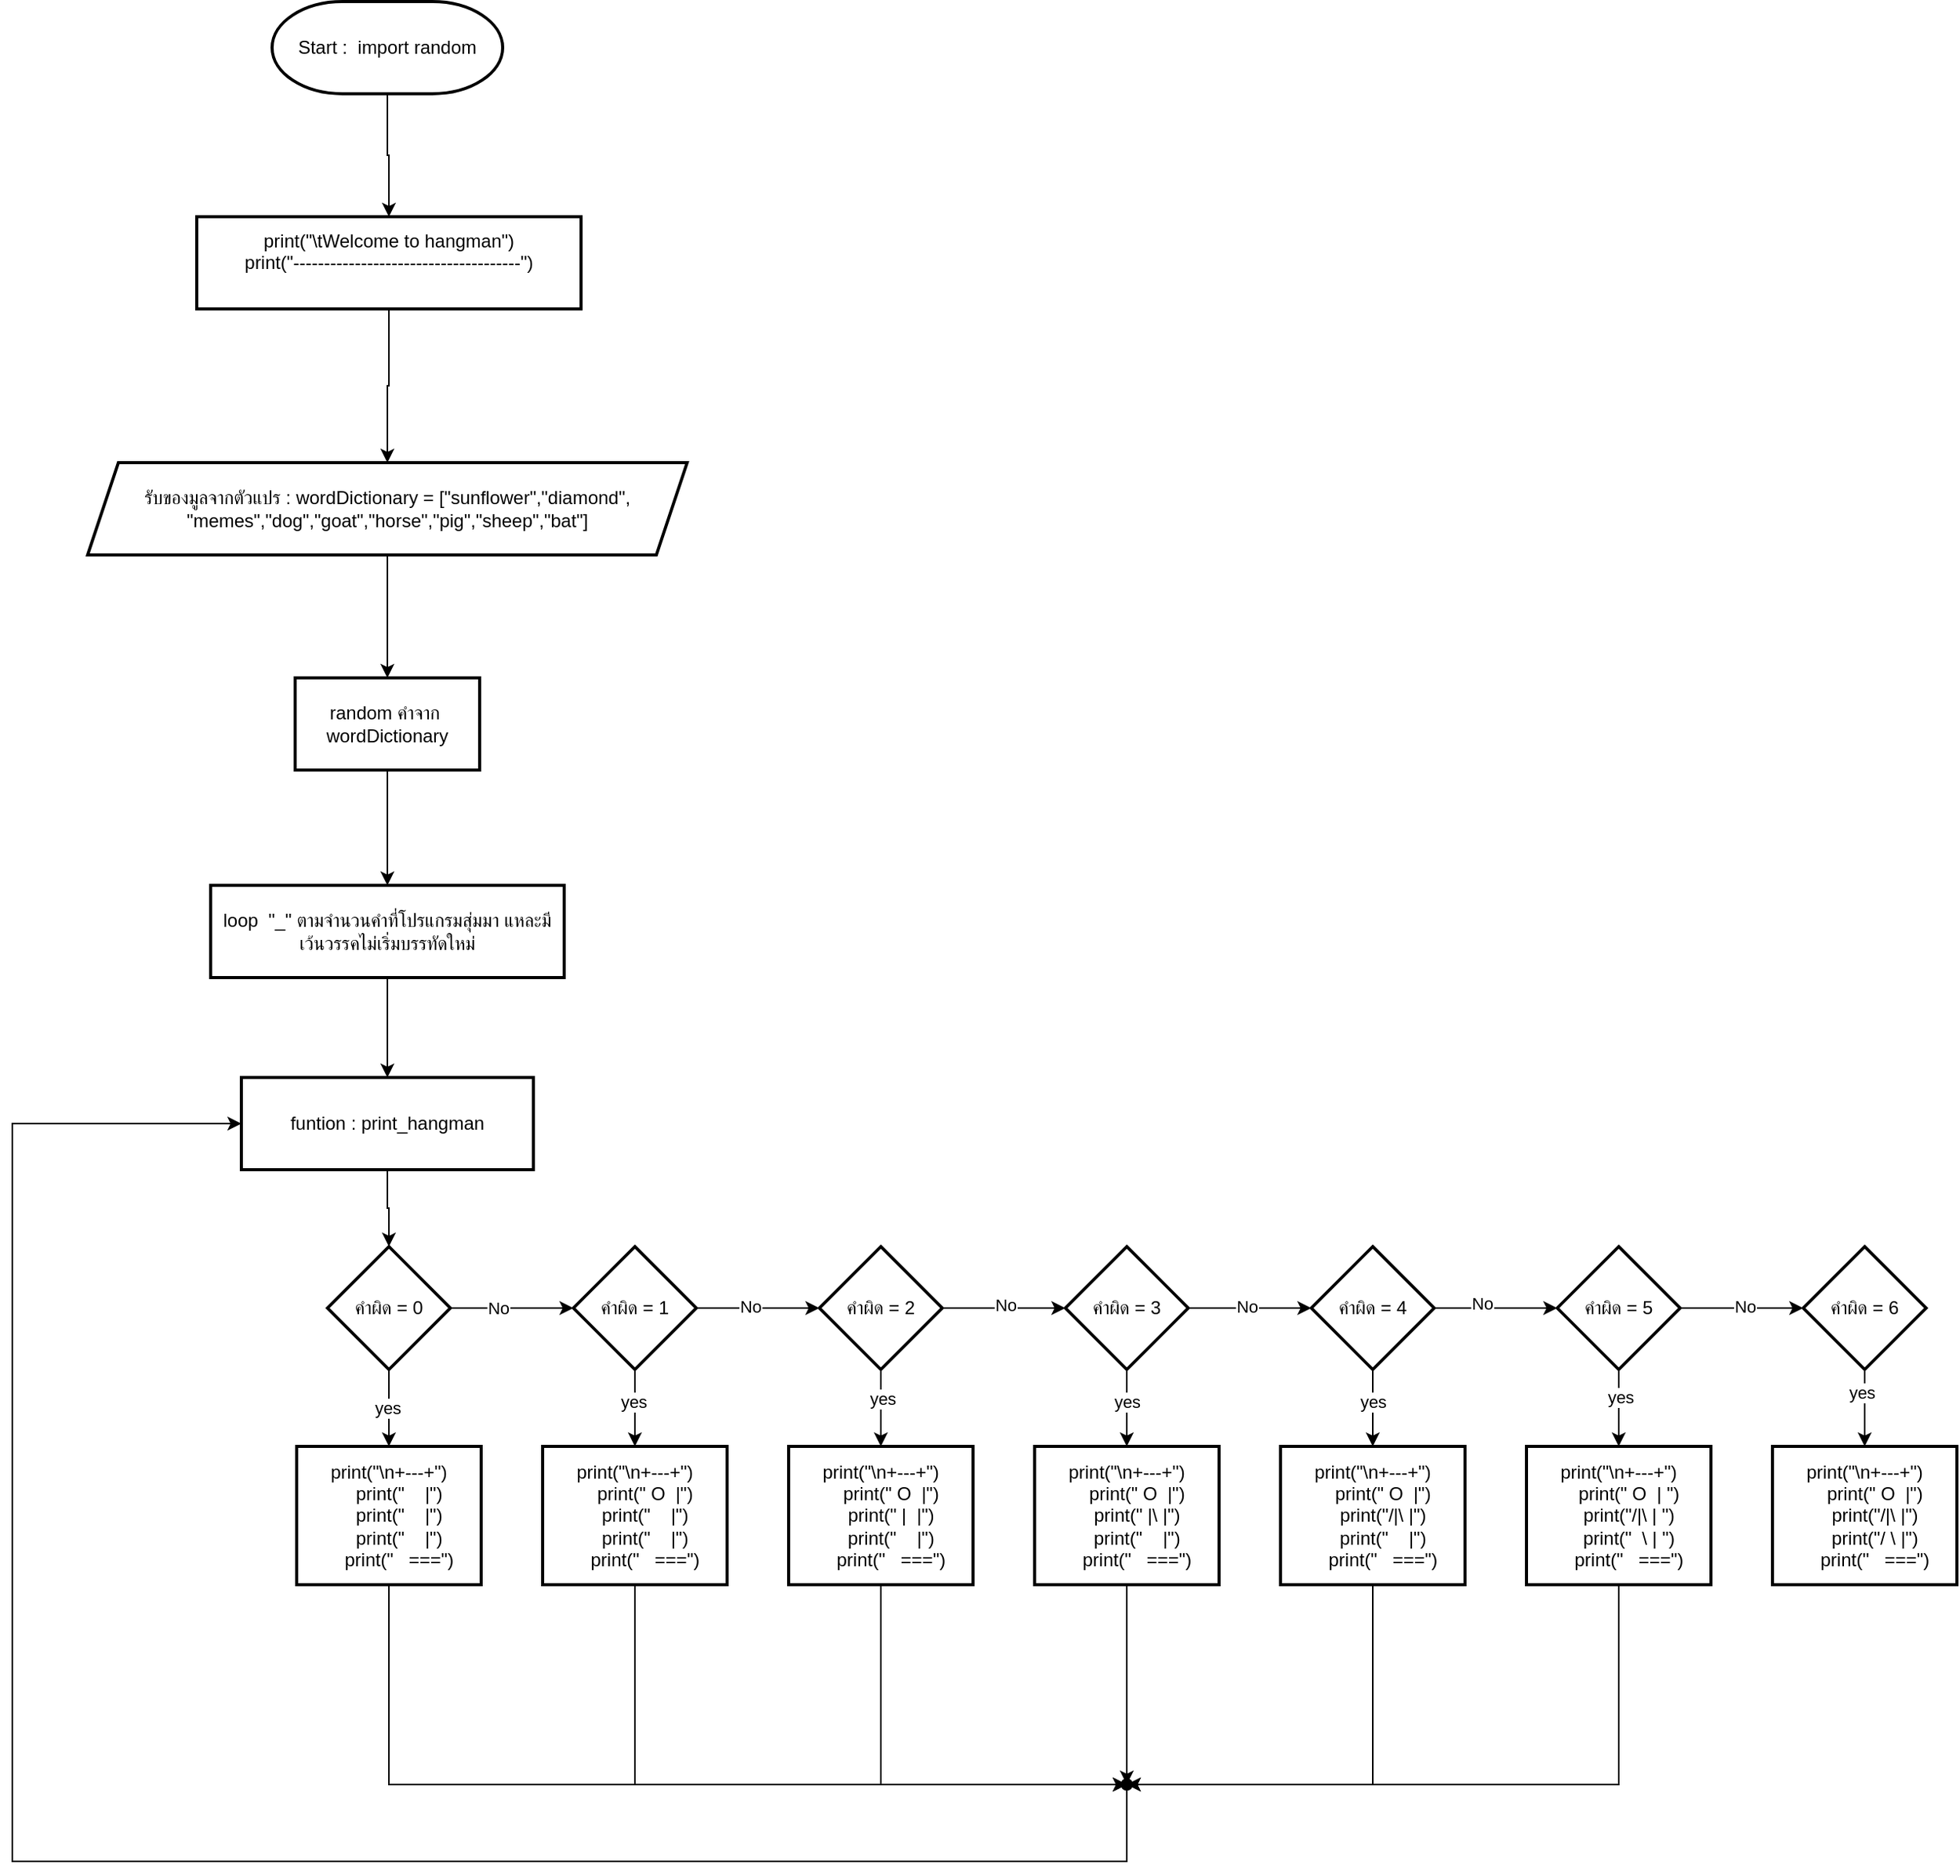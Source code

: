 <mxfile version="23.0.2" type="github">
  <diagram id="C5RBs43oDa-KdzZeNtuy" name="Page-1">
    <mxGraphModel dx="2220" dy="1160" grid="1" gridSize="10" guides="1" tooltips="1" connect="1" arrows="1" fold="1" page="1" pageScale="1" pageWidth="827" pageHeight="1169" math="0" shadow="0">
      <root>
        <mxCell id="WIyWlLk6GJQsqaUBKTNV-0" />
        <mxCell id="WIyWlLk6GJQsqaUBKTNV-1" parent="WIyWlLk6GJQsqaUBKTNV-0" />
        <mxCell id="yTECt2yy7o1h2HZ25cIH-2" value="" style="edgeStyle=orthogonalEdgeStyle;rounded=0;orthogonalLoop=1;jettySize=auto;html=1;" edge="1" parent="WIyWlLk6GJQsqaUBKTNV-1" source="yTECt2yy7o1h2HZ25cIH-0" target="yTECt2yy7o1h2HZ25cIH-1">
          <mxGeometry relative="1" as="geometry" />
        </mxCell>
        <mxCell id="yTECt2yy7o1h2HZ25cIH-0" value="Start :&amp;nbsp; import random" style="strokeWidth=2;html=1;shape=mxgraph.flowchart.terminator;whiteSpace=wrap;" vertex="1" parent="WIyWlLk6GJQsqaUBKTNV-1">
          <mxGeometry x="339" y="10" width="150" height="60" as="geometry" />
        </mxCell>
        <mxCell id="yTECt2yy7o1h2HZ25cIH-4" value="" style="edgeStyle=orthogonalEdgeStyle;rounded=0;orthogonalLoop=1;jettySize=auto;html=1;" edge="1" parent="WIyWlLk6GJQsqaUBKTNV-1" source="yTECt2yy7o1h2HZ25cIH-1" target="yTECt2yy7o1h2HZ25cIH-3">
          <mxGeometry relative="1" as="geometry" />
        </mxCell>
        <mxCell id="yTECt2yy7o1h2HZ25cIH-1" value="&lt;div&gt;print(&quot;\tWelcome to hangman&quot;)&lt;/div&gt;&lt;div&gt;print(&quot;-------------------------------------&quot;)&lt;/div&gt;&lt;div&gt;&lt;br&gt;&lt;/div&gt;" style="whiteSpace=wrap;html=1;strokeWidth=2;align=center;" vertex="1" parent="WIyWlLk6GJQsqaUBKTNV-1">
          <mxGeometry x="290" y="150" width="250" height="60" as="geometry" />
        </mxCell>
        <mxCell id="yTECt2yy7o1h2HZ25cIH-6" value="" style="edgeStyle=orthogonalEdgeStyle;rounded=0;orthogonalLoop=1;jettySize=auto;html=1;" edge="1" parent="WIyWlLk6GJQsqaUBKTNV-1" source="yTECt2yy7o1h2HZ25cIH-3" target="yTECt2yy7o1h2HZ25cIH-5">
          <mxGeometry relative="1" as="geometry" />
        </mxCell>
        <mxCell id="yTECt2yy7o1h2HZ25cIH-3" value="รับของมูลจากตัวแปร : wordDictionary = [&quot;sunflower&quot;,&quot;diamond&quot;,&lt;br&gt;&quot;memes&quot;,&quot;dog&quot;,&quot;goat&quot;,&quot;horse&quot;,&quot;pig&quot;,&quot;sheep&quot;,&quot;bat&quot;]" style="shape=parallelogram;perimeter=parallelogramPerimeter;whiteSpace=wrap;html=1;fixedSize=1;strokeWidth=2;" vertex="1" parent="WIyWlLk6GJQsqaUBKTNV-1">
          <mxGeometry x="219" y="310" width="390" height="60" as="geometry" />
        </mxCell>
        <mxCell id="yTECt2yy7o1h2HZ25cIH-8" value="" style="edgeStyle=orthogonalEdgeStyle;rounded=0;orthogonalLoop=1;jettySize=auto;html=1;" edge="1" parent="WIyWlLk6GJQsqaUBKTNV-1" source="yTECt2yy7o1h2HZ25cIH-5" target="yTECt2yy7o1h2HZ25cIH-7">
          <mxGeometry relative="1" as="geometry" />
        </mxCell>
        <mxCell id="yTECt2yy7o1h2HZ25cIH-5" value="random คำจาก&amp;nbsp; wordDictionary" style="whiteSpace=wrap;html=1;strokeWidth=2;" vertex="1" parent="WIyWlLk6GJQsqaUBKTNV-1">
          <mxGeometry x="354" y="450" width="120" height="60" as="geometry" />
        </mxCell>
        <mxCell id="yTECt2yy7o1h2HZ25cIH-10" value="" style="edgeStyle=orthogonalEdgeStyle;rounded=0;orthogonalLoop=1;jettySize=auto;html=1;" edge="1" parent="WIyWlLk6GJQsqaUBKTNV-1" source="yTECt2yy7o1h2HZ25cIH-7" target="yTECt2yy7o1h2HZ25cIH-9">
          <mxGeometry relative="1" as="geometry" />
        </mxCell>
        <mxCell id="yTECt2yy7o1h2HZ25cIH-7" value="loop&amp;nbsp; &quot;_&quot; ตามจำนวนคำที่โปรแกรมสุ่มมา แหละมีเว้นวรรคไม่เริ่มบรรทัดใหม่" style="whiteSpace=wrap;html=1;strokeWidth=2;" vertex="1" parent="WIyWlLk6GJQsqaUBKTNV-1">
          <mxGeometry x="299" y="585" width="230" height="60" as="geometry" />
        </mxCell>
        <mxCell id="yTECt2yy7o1h2HZ25cIH-15" value="" style="edgeStyle=orthogonalEdgeStyle;rounded=0;orthogonalLoop=1;jettySize=auto;html=1;" edge="1" parent="WIyWlLk6GJQsqaUBKTNV-1" source="yTECt2yy7o1h2HZ25cIH-9" target="yTECt2yy7o1h2HZ25cIH-14">
          <mxGeometry relative="1" as="geometry" />
        </mxCell>
        <mxCell id="yTECt2yy7o1h2HZ25cIH-9" value="funtion :&amp;nbsp;print_hangman" style="whiteSpace=wrap;html=1;strokeWidth=2;" vertex="1" parent="WIyWlLk6GJQsqaUBKTNV-1">
          <mxGeometry x="319" y="710" width="190" height="60" as="geometry" />
        </mxCell>
        <mxCell id="yTECt2yy7o1h2HZ25cIH-28" style="edgeStyle=orthogonalEdgeStyle;rounded=0;orthogonalLoop=1;jettySize=auto;html=1;" edge="1" parent="WIyWlLk6GJQsqaUBKTNV-1" source="yTECt2yy7o1h2HZ25cIH-14" target="yTECt2yy7o1h2HZ25cIH-24">
          <mxGeometry relative="1" as="geometry" />
        </mxCell>
        <mxCell id="yTECt2yy7o1h2HZ25cIH-31" value="yes" style="edgeLabel;html=1;align=center;verticalAlign=middle;resizable=0;points=[];" vertex="1" connectable="0" parent="yTECt2yy7o1h2HZ25cIH-28">
          <mxGeometry x="-0.024" y="-1" relative="1" as="geometry">
            <mxPoint as="offset" />
          </mxGeometry>
        </mxCell>
        <mxCell id="yTECt2yy7o1h2HZ25cIH-33" value="" style="edgeStyle=orthogonalEdgeStyle;rounded=0;orthogonalLoop=1;jettySize=auto;html=1;" edge="1" parent="WIyWlLk6GJQsqaUBKTNV-1" source="yTECt2yy7o1h2HZ25cIH-14" target="yTECt2yy7o1h2HZ25cIH-32">
          <mxGeometry relative="1" as="geometry" />
        </mxCell>
        <mxCell id="yTECt2yy7o1h2HZ25cIH-34" value="No" style="edgeLabel;html=1;align=center;verticalAlign=middle;resizable=0;points=[];" vertex="1" connectable="0" parent="yTECt2yy7o1h2HZ25cIH-33">
          <mxGeometry x="-0.236" relative="1" as="geometry">
            <mxPoint as="offset" />
          </mxGeometry>
        </mxCell>
        <mxCell id="yTECt2yy7o1h2HZ25cIH-14" value="คำผิด = 0" style="rhombus;whiteSpace=wrap;html=1;strokeWidth=2;" vertex="1" parent="WIyWlLk6GJQsqaUBKTNV-1">
          <mxGeometry x="375" y="820" width="80" height="80" as="geometry" />
        </mxCell>
        <mxCell id="yTECt2yy7o1h2HZ25cIH-74" style="edgeStyle=orthogonalEdgeStyle;rounded=0;orthogonalLoop=1;jettySize=auto;html=1;entryX=-0.078;entryY=0.481;entryDx=0;entryDy=0;entryPerimeter=0;" edge="1" parent="WIyWlLk6GJQsqaUBKTNV-1" source="yTECt2yy7o1h2HZ25cIH-24" target="yTECt2yy7o1h2HZ25cIH-68">
          <mxGeometry relative="1" as="geometry">
            <mxPoint x="450" y="1170" as="targetPoint" />
            <Array as="points">
              <mxPoint x="415" y="1170" />
            </Array>
          </mxGeometry>
        </mxCell>
        <mxCell id="yTECt2yy7o1h2HZ25cIH-24" value="&lt;div&gt;print(&quot;\n+---+&quot;)&lt;/div&gt;&lt;div&gt;&amp;nbsp; &amp;nbsp; print(&quot;&amp;nbsp; &amp;nbsp; |&quot;)&lt;/div&gt;&lt;div&gt;&amp;nbsp; &amp;nbsp; print(&quot;&amp;nbsp; &amp;nbsp; |&quot;)&lt;/div&gt;&lt;div&gt;&amp;nbsp; &amp;nbsp; print(&quot;&amp;nbsp; &amp;nbsp; |&quot;)&lt;/div&gt;&lt;div&gt;&amp;nbsp; &amp;nbsp; print(&quot;&amp;nbsp; &amp;nbsp;===&quot;)&lt;/div&gt;" style="whiteSpace=wrap;html=1;sketch=0;strokeWidth=2;" vertex="1" parent="WIyWlLk6GJQsqaUBKTNV-1">
          <mxGeometry x="355" y="950" width="120" height="90" as="geometry" />
        </mxCell>
        <mxCell id="yTECt2yy7o1h2HZ25cIH-36" value="" style="edgeStyle=orthogonalEdgeStyle;rounded=0;orthogonalLoop=1;jettySize=auto;html=1;" edge="1" parent="WIyWlLk6GJQsqaUBKTNV-1" source="yTECt2yy7o1h2HZ25cIH-32" target="yTECt2yy7o1h2HZ25cIH-35">
          <mxGeometry relative="1" as="geometry" />
        </mxCell>
        <mxCell id="yTECt2yy7o1h2HZ25cIH-37" value="yes" style="edgeLabel;html=1;align=center;verticalAlign=middle;resizable=0;points=[];" vertex="1" connectable="0" parent="yTECt2yy7o1h2HZ25cIH-36">
          <mxGeometry x="-0.156" y="-1" relative="1" as="geometry">
            <mxPoint as="offset" />
          </mxGeometry>
        </mxCell>
        <mxCell id="yTECt2yy7o1h2HZ25cIH-39" value="" style="edgeStyle=orthogonalEdgeStyle;rounded=0;orthogonalLoop=1;jettySize=auto;html=1;" edge="1" parent="WIyWlLk6GJQsqaUBKTNV-1" source="yTECt2yy7o1h2HZ25cIH-32" target="yTECt2yy7o1h2HZ25cIH-38">
          <mxGeometry relative="1" as="geometry" />
        </mxCell>
        <mxCell id="yTECt2yy7o1h2HZ25cIH-43" value="No" style="edgeLabel;html=1;align=center;verticalAlign=middle;resizable=0;points=[];" vertex="1" connectable="0" parent="yTECt2yy7o1h2HZ25cIH-39">
          <mxGeometry x="-0.134" y="1" relative="1" as="geometry">
            <mxPoint as="offset" />
          </mxGeometry>
        </mxCell>
        <mxCell id="yTECt2yy7o1h2HZ25cIH-32" value="คำผิด = 1" style="rhombus;whiteSpace=wrap;html=1;strokeWidth=2;" vertex="1" parent="WIyWlLk6GJQsqaUBKTNV-1">
          <mxGeometry x="535" y="820" width="80" height="80" as="geometry" />
        </mxCell>
        <mxCell id="yTECt2yy7o1h2HZ25cIH-75" style="edgeStyle=orthogonalEdgeStyle;rounded=0;orthogonalLoop=1;jettySize=auto;html=1;entryX=-0.223;entryY=0.198;entryDx=0;entryDy=0;entryPerimeter=0;" edge="1" parent="WIyWlLk6GJQsqaUBKTNV-1" source="yTECt2yy7o1h2HZ25cIH-35" target="yTECt2yy7o1h2HZ25cIH-68">
          <mxGeometry relative="1" as="geometry">
            <mxPoint x="575" y="1170" as="targetPoint" />
            <Array as="points">
              <mxPoint x="575" y="1170" />
            </Array>
          </mxGeometry>
        </mxCell>
        <mxCell id="yTECt2yy7o1h2HZ25cIH-35" value="&lt;div&gt;print(&quot;\n+---+&quot;)&lt;/div&gt;&lt;div&gt;&amp;nbsp; &amp;nbsp; print(&quot; O&amp;nbsp; |&quot;)&lt;/div&gt;&lt;div&gt;&amp;nbsp; &amp;nbsp; print(&quot;&amp;nbsp; &amp;nbsp; |&quot;)&lt;/div&gt;&lt;div&gt;&amp;nbsp; &amp;nbsp; print(&quot;&amp;nbsp; &amp;nbsp; |&quot;)&lt;/div&gt;&lt;div&gt;&amp;nbsp; &amp;nbsp; print(&quot;&amp;nbsp; &amp;nbsp;===&quot;)&lt;/div&gt;" style="whiteSpace=wrap;html=1;strokeWidth=2;" vertex="1" parent="WIyWlLk6GJQsqaUBKTNV-1">
          <mxGeometry x="515" y="950" width="120" height="90" as="geometry" />
        </mxCell>
        <mxCell id="yTECt2yy7o1h2HZ25cIH-41" value="" style="edgeStyle=orthogonalEdgeStyle;rounded=0;orthogonalLoop=1;jettySize=auto;html=1;" edge="1" parent="WIyWlLk6GJQsqaUBKTNV-1" source="yTECt2yy7o1h2HZ25cIH-38" target="yTECt2yy7o1h2HZ25cIH-40">
          <mxGeometry relative="1" as="geometry" />
        </mxCell>
        <mxCell id="yTECt2yy7o1h2HZ25cIH-42" value="yes" style="edgeLabel;html=1;align=center;verticalAlign=middle;resizable=0;points=[];" vertex="1" connectable="0" parent="yTECt2yy7o1h2HZ25cIH-41">
          <mxGeometry x="-0.232" y="1" relative="1" as="geometry">
            <mxPoint as="offset" />
          </mxGeometry>
        </mxCell>
        <mxCell id="yTECt2yy7o1h2HZ25cIH-45" value="" style="edgeStyle=orthogonalEdgeStyle;rounded=0;orthogonalLoop=1;jettySize=auto;html=1;" edge="1" parent="WIyWlLk6GJQsqaUBKTNV-1" source="yTECt2yy7o1h2HZ25cIH-38" target="yTECt2yy7o1h2HZ25cIH-44">
          <mxGeometry relative="1" as="geometry" />
        </mxCell>
        <mxCell id="yTECt2yy7o1h2HZ25cIH-48" value="No" style="edgeLabel;html=1;align=center;verticalAlign=middle;resizable=0;points=[];" vertex="1" connectable="0" parent="yTECt2yy7o1h2HZ25cIH-45">
          <mxGeometry x="0.009" y="2" relative="1" as="geometry">
            <mxPoint as="offset" />
          </mxGeometry>
        </mxCell>
        <mxCell id="yTECt2yy7o1h2HZ25cIH-38" value="คำผิด = 2" style="rhombus;whiteSpace=wrap;html=1;strokeWidth=2;" vertex="1" parent="WIyWlLk6GJQsqaUBKTNV-1">
          <mxGeometry x="695" y="820" width="80" height="80" as="geometry" />
        </mxCell>
        <mxCell id="yTECt2yy7o1h2HZ25cIH-76" style="edgeStyle=orthogonalEdgeStyle;rounded=0;orthogonalLoop=1;jettySize=auto;html=1;entryX=0.172;entryY=0.149;entryDx=0;entryDy=0;entryPerimeter=0;" edge="1" parent="WIyWlLk6GJQsqaUBKTNV-1" source="yTECt2yy7o1h2HZ25cIH-40" target="yTECt2yy7o1h2HZ25cIH-68">
          <mxGeometry relative="1" as="geometry">
            <mxPoint x="735" y="1170" as="targetPoint" />
            <Array as="points">
              <mxPoint x="735" y="1170" />
            </Array>
          </mxGeometry>
        </mxCell>
        <mxCell id="yTECt2yy7o1h2HZ25cIH-40" value="&lt;div&gt;print(&quot;\n+---+&quot;)&lt;/div&gt;&lt;div&gt;&amp;nbsp; &amp;nbsp; print(&quot; O&amp;nbsp; |&quot;)&lt;/div&gt;&lt;div&gt;&amp;nbsp; &amp;nbsp; print(&quot; |&amp;nbsp; |&quot;)&lt;/div&gt;&lt;div&gt;&amp;nbsp; &amp;nbsp; print(&quot;&amp;nbsp; &amp;nbsp; |&quot;)&lt;/div&gt;&lt;div&gt;&amp;nbsp; &amp;nbsp; print(&quot;&amp;nbsp; &amp;nbsp;===&quot;)&lt;/div&gt;" style="whiteSpace=wrap;html=1;strokeWidth=2;" vertex="1" parent="WIyWlLk6GJQsqaUBKTNV-1">
          <mxGeometry x="675" y="950" width="120" height="90" as="geometry" />
        </mxCell>
        <mxCell id="yTECt2yy7o1h2HZ25cIH-47" value="" style="edgeStyle=orthogonalEdgeStyle;rounded=0;orthogonalLoop=1;jettySize=auto;html=1;" edge="1" parent="WIyWlLk6GJQsqaUBKTNV-1" source="yTECt2yy7o1h2HZ25cIH-44" target="yTECt2yy7o1h2HZ25cIH-46">
          <mxGeometry relative="1" as="geometry" />
        </mxCell>
        <mxCell id="yTECt2yy7o1h2HZ25cIH-49" value="yes" style="edgeLabel;html=1;align=center;verticalAlign=middle;resizable=0;points=[];" vertex="1" connectable="0" parent="yTECt2yy7o1h2HZ25cIH-47">
          <mxGeometry x="-0.178" relative="1" as="geometry">
            <mxPoint as="offset" />
          </mxGeometry>
        </mxCell>
        <mxCell id="yTECt2yy7o1h2HZ25cIH-51" value="" style="edgeStyle=orthogonalEdgeStyle;rounded=0;orthogonalLoop=1;jettySize=auto;html=1;" edge="1" parent="WIyWlLk6GJQsqaUBKTNV-1" source="yTECt2yy7o1h2HZ25cIH-44" target="yTECt2yy7o1h2HZ25cIH-50">
          <mxGeometry relative="1" as="geometry" />
        </mxCell>
        <mxCell id="yTECt2yy7o1h2HZ25cIH-54" value="No" style="edgeLabel;html=1;align=center;verticalAlign=middle;resizable=0;points=[];" vertex="1" connectable="0" parent="yTECt2yy7o1h2HZ25cIH-51">
          <mxGeometry x="-0.067" y="1" relative="1" as="geometry">
            <mxPoint as="offset" />
          </mxGeometry>
        </mxCell>
        <mxCell id="yTECt2yy7o1h2HZ25cIH-44" value="คำผิด = 3" style="rhombus;whiteSpace=wrap;html=1;strokeWidth=2;" vertex="1" parent="WIyWlLk6GJQsqaUBKTNV-1">
          <mxGeometry x="855" y="820" width="80" height="80" as="geometry" />
        </mxCell>
        <mxCell id="yTECt2yy7o1h2HZ25cIH-46" value="&lt;div&gt;print(&quot;\n+---+&quot;)&lt;/div&gt;&lt;div&gt;&amp;nbsp; &amp;nbsp; print(&quot; O&amp;nbsp; |&quot;)&lt;/div&gt;&lt;div&gt;&amp;nbsp; &amp;nbsp; print(&quot; |\ |&quot;)&lt;/div&gt;&lt;div&gt;&amp;nbsp; &amp;nbsp; print(&quot;&amp;nbsp; &amp;nbsp; |&quot;)&lt;/div&gt;&lt;div&gt;&amp;nbsp; &amp;nbsp; print(&quot;&amp;nbsp; &amp;nbsp;===&quot;)&lt;/div&gt;" style="whiteSpace=wrap;html=1;strokeWidth=2;" vertex="1" parent="WIyWlLk6GJQsqaUBKTNV-1">
          <mxGeometry x="835" y="950" width="120" height="90" as="geometry" />
        </mxCell>
        <mxCell id="yTECt2yy7o1h2HZ25cIH-53" value="" style="edgeStyle=orthogonalEdgeStyle;rounded=0;orthogonalLoop=1;jettySize=auto;html=1;" edge="1" parent="WIyWlLk6GJQsqaUBKTNV-1" source="yTECt2yy7o1h2HZ25cIH-50" target="yTECt2yy7o1h2HZ25cIH-52">
          <mxGeometry relative="1" as="geometry" />
        </mxCell>
        <mxCell id="yTECt2yy7o1h2HZ25cIH-55" value="yes" style="edgeLabel;html=1;align=center;verticalAlign=middle;resizable=0;points=[];" vertex="1" connectable="0" parent="yTECt2yy7o1h2HZ25cIH-53">
          <mxGeometry x="-0.178" relative="1" as="geometry">
            <mxPoint as="offset" />
          </mxGeometry>
        </mxCell>
        <mxCell id="yTECt2yy7o1h2HZ25cIH-57" value="" style="edgeStyle=orthogonalEdgeStyle;rounded=0;orthogonalLoop=1;jettySize=auto;html=1;" edge="1" parent="WIyWlLk6GJQsqaUBKTNV-1" source="yTECt2yy7o1h2HZ25cIH-50" target="yTECt2yy7o1h2HZ25cIH-56">
          <mxGeometry relative="1" as="geometry" />
        </mxCell>
        <mxCell id="yTECt2yy7o1h2HZ25cIH-64" value="No" style="edgeLabel;html=1;align=center;verticalAlign=middle;resizable=0;points=[];" vertex="1" connectable="0" parent="yTECt2yy7o1h2HZ25cIH-57">
          <mxGeometry x="-0.242" y="3" relative="1" as="geometry">
            <mxPoint as="offset" />
          </mxGeometry>
        </mxCell>
        <mxCell id="yTECt2yy7o1h2HZ25cIH-50" value="คำผิด = 4" style="rhombus;whiteSpace=wrap;html=1;strokeWidth=2;" vertex="1" parent="WIyWlLk6GJQsqaUBKTNV-1">
          <mxGeometry x="1015" y="820" width="80" height="80" as="geometry" />
        </mxCell>
        <mxCell id="yTECt2yy7o1h2HZ25cIH-79" style="edgeStyle=orthogonalEdgeStyle;rounded=0;orthogonalLoop=1;jettySize=auto;html=1;entryX=0.814;entryY=0.692;entryDx=0;entryDy=0;entryPerimeter=0;" edge="1" parent="WIyWlLk6GJQsqaUBKTNV-1" source="yTECt2yy7o1h2HZ25cIH-52" target="yTECt2yy7o1h2HZ25cIH-68">
          <mxGeometry relative="1" as="geometry">
            <mxPoint x="1055" y="1170" as="targetPoint" />
            <Array as="points">
              <mxPoint x="1055" y="1170" />
            </Array>
          </mxGeometry>
        </mxCell>
        <mxCell id="yTECt2yy7o1h2HZ25cIH-52" value="&lt;div&gt;print(&quot;\n+---+&quot;)&lt;/div&gt;&lt;div&gt;&amp;nbsp; &amp;nbsp; print(&quot; O&amp;nbsp; |&quot;)&lt;/div&gt;&lt;div&gt;&amp;nbsp; &amp;nbsp; print(&quot;/|\ |&quot;)&lt;/div&gt;&lt;div&gt;&amp;nbsp; &amp;nbsp; print(&quot;&amp;nbsp; &amp;nbsp; |&quot;)&lt;/div&gt;&lt;div&gt;&amp;nbsp; &amp;nbsp; print(&quot;&amp;nbsp; &amp;nbsp;===&quot;)&lt;/div&gt;" style="whiteSpace=wrap;html=1;strokeWidth=2;" vertex="1" parent="WIyWlLk6GJQsqaUBKTNV-1">
          <mxGeometry x="995" y="950" width="120" height="90" as="geometry" />
        </mxCell>
        <mxCell id="yTECt2yy7o1h2HZ25cIH-59" value="" style="edgeStyle=orthogonalEdgeStyle;rounded=0;orthogonalLoop=1;jettySize=auto;html=1;" edge="1" parent="WIyWlLk6GJQsqaUBKTNV-1" source="yTECt2yy7o1h2HZ25cIH-56" target="yTECt2yy7o1h2HZ25cIH-58">
          <mxGeometry relative="1" as="geometry" />
        </mxCell>
        <mxCell id="yTECt2yy7o1h2HZ25cIH-65" value="yes" style="edgeLabel;html=1;align=center;verticalAlign=middle;resizable=0;points=[];" vertex="1" connectable="0" parent="yTECt2yy7o1h2HZ25cIH-59">
          <mxGeometry x="-0.275" y="1" relative="1" as="geometry">
            <mxPoint as="offset" />
          </mxGeometry>
        </mxCell>
        <mxCell id="yTECt2yy7o1h2HZ25cIH-61" value="" style="edgeStyle=orthogonalEdgeStyle;rounded=0;orthogonalLoop=1;jettySize=auto;html=1;" edge="1" parent="WIyWlLk6GJQsqaUBKTNV-1" source="yTECt2yy7o1h2HZ25cIH-56" target="yTECt2yy7o1h2HZ25cIH-60">
          <mxGeometry relative="1" as="geometry" />
        </mxCell>
        <mxCell id="yTECt2yy7o1h2HZ25cIH-66" value="No" style="edgeLabel;html=1;align=center;verticalAlign=middle;resizable=0;points=[];" vertex="1" connectable="0" parent="yTECt2yy7o1h2HZ25cIH-61">
          <mxGeometry x="0.046" y="1" relative="1" as="geometry">
            <mxPoint as="offset" />
          </mxGeometry>
        </mxCell>
        <mxCell id="yTECt2yy7o1h2HZ25cIH-56" value="คำผิด = 5" style="rhombus;whiteSpace=wrap;html=1;strokeWidth=2;" vertex="1" parent="WIyWlLk6GJQsqaUBKTNV-1">
          <mxGeometry x="1175" y="820" width="80" height="80" as="geometry" />
        </mxCell>
        <mxCell id="yTECt2yy7o1h2HZ25cIH-80" style="edgeStyle=orthogonalEdgeStyle;rounded=0;orthogonalLoop=1;jettySize=auto;html=1;entryX=0.863;entryY=0.494;entryDx=0;entryDy=0;entryPerimeter=0;" edge="1" parent="WIyWlLk6GJQsqaUBKTNV-1" source="yTECt2yy7o1h2HZ25cIH-58" target="yTECt2yy7o1h2HZ25cIH-68">
          <mxGeometry relative="1" as="geometry">
            <mxPoint x="1215" y="1170" as="targetPoint" />
            <Array as="points">
              <mxPoint x="1215" y="1170" />
            </Array>
          </mxGeometry>
        </mxCell>
        <mxCell id="yTECt2yy7o1h2HZ25cIH-58" value="&lt;div&gt;print(&quot;\n+---+&quot;)&lt;/div&gt;&lt;div&gt;&amp;nbsp; &amp;nbsp; print(&quot; O&amp;nbsp; | &quot;)&lt;/div&gt;&lt;div&gt;&amp;nbsp; &amp;nbsp; print(&quot;/|\ | &quot;)&lt;/div&gt;&lt;div&gt;&amp;nbsp; &amp;nbsp; print(&quot;&amp;nbsp; \ | &quot;)&lt;/div&gt;&lt;div&gt;&amp;nbsp; &amp;nbsp; print(&quot;&amp;nbsp; &amp;nbsp;===&quot;)&lt;/div&gt;" style="whiteSpace=wrap;html=1;strokeWidth=2;" vertex="1" parent="WIyWlLk6GJQsqaUBKTNV-1">
          <mxGeometry x="1155" y="950" width="120" height="90" as="geometry" />
        </mxCell>
        <mxCell id="yTECt2yy7o1h2HZ25cIH-63" value="" style="edgeStyle=orthogonalEdgeStyle;rounded=0;orthogonalLoop=1;jettySize=auto;html=1;" edge="1" parent="WIyWlLk6GJQsqaUBKTNV-1" source="yTECt2yy7o1h2HZ25cIH-60" target="yTECt2yy7o1h2HZ25cIH-62">
          <mxGeometry relative="1" as="geometry" />
        </mxCell>
        <mxCell id="yTECt2yy7o1h2HZ25cIH-67" value="yes" style="edgeLabel;html=1;align=center;verticalAlign=middle;resizable=0;points=[];" vertex="1" connectable="0" parent="yTECt2yy7o1h2HZ25cIH-63">
          <mxGeometry x="-0.397" y="-2" relative="1" as="geometry">
            <mxPoint as="offset" />
          </mxGeometry>
        </mxCell>
        <mxCell id="yTECt2yy7o1h2HZ25cIH-60" value="คำผิด = 6" style="rhombus;whiteSpace=wrap;html=1;strokeWidth=2;" vertex="1" parent="WIyWlLk6GJQsqaUBKTNV-1">
          <mxGeometry x="1335" y="820" width="80" height="80" as="geometry" />
        </mxCell>
        <mxCell id="yTECt2yy7o1h2HZ25cIH-62" value="&lt;div&gt;print(&quot;\n+---+&quot;)&lt;/div&gt;&lt;div&gt;&amp;nbsp; &amp;nbsp; print(&quot; O&amp;nbsp; |&quot;)&lt;/div&gt;&lt;div&gt;&amp;nbsp; &amp;nbsp; print(&quot;/|\ |&quot;)&lt;/div&gt;&lt;div&gt;&amp;nbsp; &amp;nbsp; print(&quot;/ \ |&quot;)&lt;/div&gt;&lt;div&gt;&amp;nbsp; &amp;nbsp; print(&quot;&amp;nbsp; &amp;nbsp;===&quot;)&lt;/div&gt;" style="whiteSpace=wrap;html=1;strokeWidth=2;" vertex="1" parent="WIyWlLk6GJQsqaUBKTNV-1">
          <mxGeometry x="1315" y="950" width="120" height="90" as="geometry" />
        </mxCell>
        <mxCell id="yTECt2yy7o1h2HZ25cIH-85" style="edgeStyle=orthogonalEdgeStyle;rounded=0;orthogonalLoop=1;jettySize=auto;html=1;entryX=0;entryY=0.5;entryDx=0;entryDy=0;" edge="1" parent="WIyWlLk6GJQsqaUBKTNV-1" source="yTECt2yy7o1h2HZ25cIH-68" target="yTECt2yy7o1h2HZ25cIH-9">
          <mxGeometry relative="1" as="geometry">
            <mxPoint x="120" y="750" as="targetPoint" />
            <Array as="points">
              <mxPoint x="895" y="1220" />
              <mxPoint x="170" y="1220" />
              <mxPoint x="170" y="740" />
            </Array>
          </mxGeometry>
        </mxCell>
        <mxCell id="yTECt2yy7o1h2HZ25cIH-68" value="" style="shape=waypoint;sketch=0;size=6;pointerEvents=1;points=[];fillColor=default;resizable=0;rotatable=0;perimeter=centerPerimeter;snapToPoint=1;strokeWidth=2;" vertex="1" parent="WIyWlLk6GJQsqaUBKTNV-1">
          <mxGeometry x="885" y="1160" width="20" height="20" as="geometry" />
        </mxCell>
        <mxCell id="yTECt2yy7o1h2HZ25cIH-78" style="edgeStyle=orthogonalEdgeStyle;rounded=0;orthogonalLoop=1;jettySize=auto;html=1;entryX=0.329;entryY=0.077;entryDx=0;entryDy=0;entryPerimeter=0;" edge="1" parent="WIyWlLk6GJQsqaUBKTNV-1" source="yTECt2yy7o1h2HZ25cIH-46" target="yTECt2yy7o1h2HZ25cIH-68">
          <mxGeometry relative="1" as="geometry" />
        </mxCell>
      </root>
    </mxGraphModel>
  </diagram>
</mxfile>
